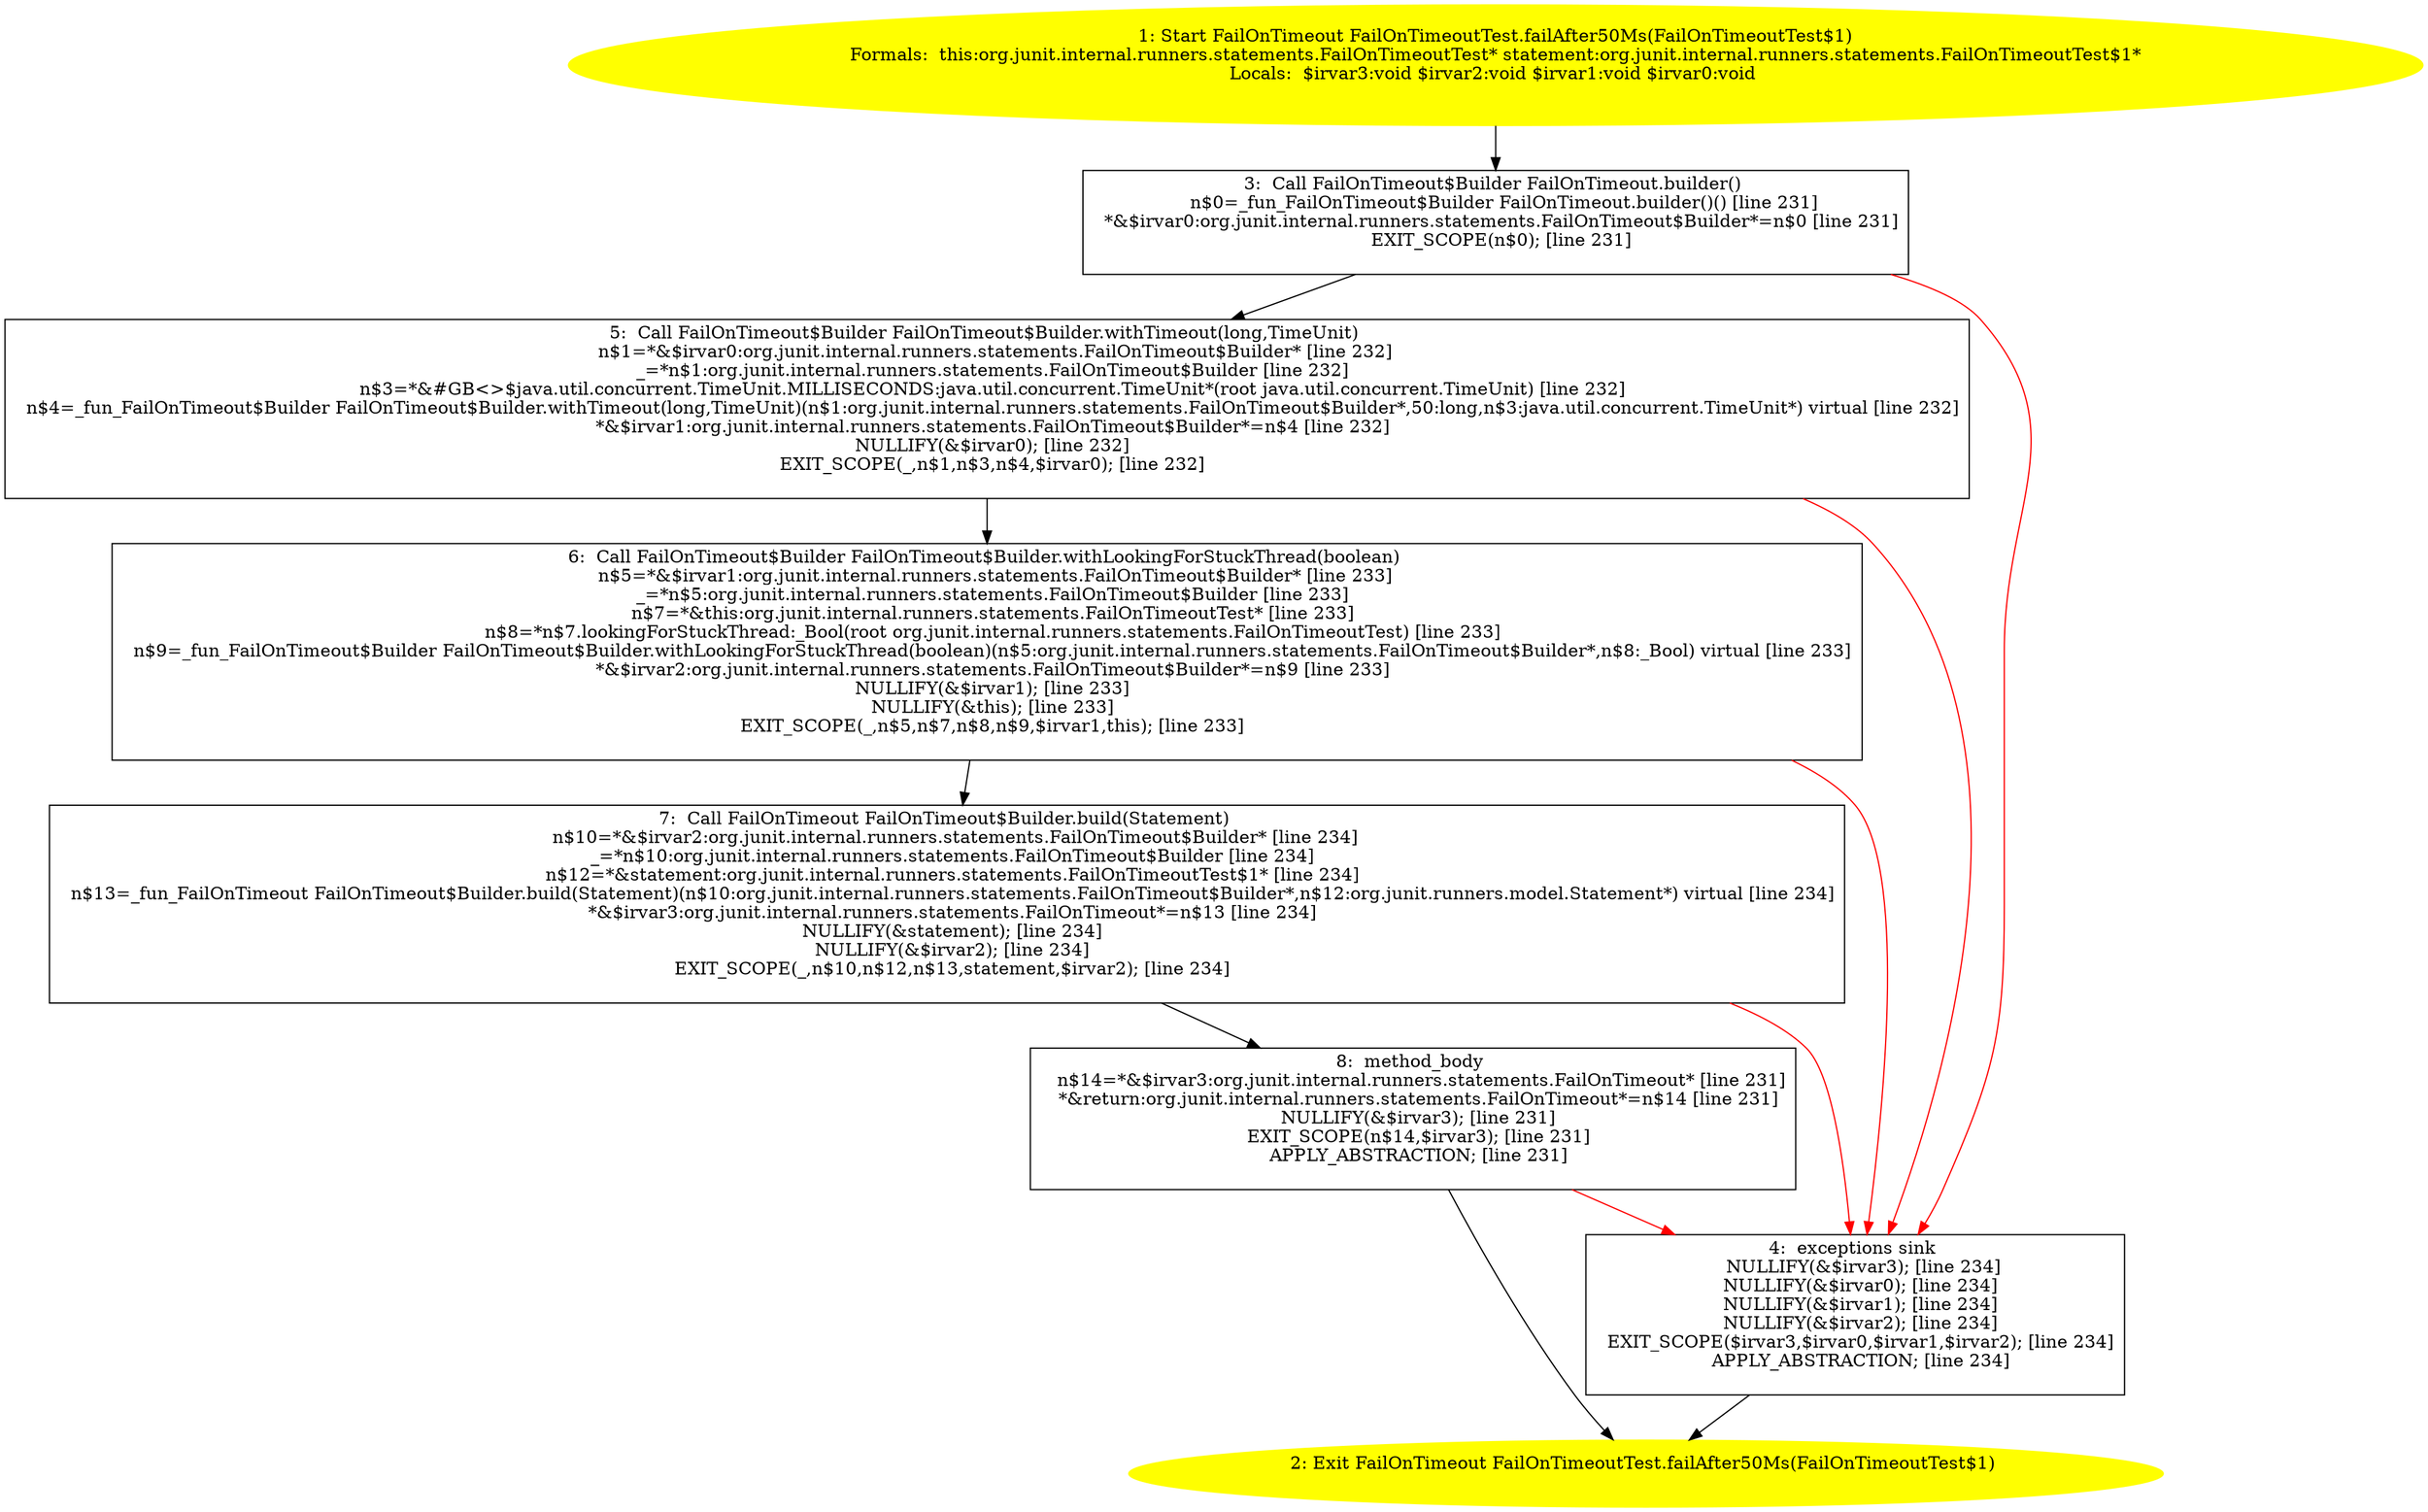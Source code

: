 /* @generated */
digraph cfg {
"org.junit.internal.runners.statements.FailOnTimeoutTest.failAfter50Ms(org.junit.internal.runners.sta.07d05f6caf795518d02a01e880d6f862_1" [label="1: Start FailOnTimeout FailOnTimeoutTest.failAfter50Ms(FailOnTimeoutTest$1)\nFormals:  this:org.junit.internal.runners.statements.FailOnTimeoutTest* statement:org.junit.internal.runners.statements.FailOnTimeoutTest$1*\nLocals:  $irvar3:void $irvar2:void $irvar1:void $irvar0:void \n  " color=yellow style=filled]
	

	 "org.junit.internal.runners.statements.FailOnTimeoutTest.failAfter50Ms(org.junit.internal.runners.sta.07d05f6caf795518d02a01e880d6f862_1" -> "org.junit.internal.runners.statements.FailOnTimeoutTest.failAfter50Ms(org.junit.internal.runners.sta.07d05f6caf795518d02a01e880d6f862_3" ;
"org.junit.internal.runners.statements.FailOnTimeoutTest.failAfter50Ms(org.junit.internal.runners.sta.07d05f6caf795518d02a01e880d6f862_2" [label="2: Exit FailOnTimeout FailOnTimeoutTest.failAfter50Ms(FailOnTimeoutTest$1) \n  " color=yellow style=filled]
	

"org.junit.internal.runners.statements.FailOnTimeoutTest.failAfter50Ms(org.junit.internal.runners.sta.07d05f6caf795518d02a01e880d6f862_3" [label="3:  Call FailOnTimeout$Builder FailOnTimeout.builder() \n   n$0=_fun_FailOnTimeout$Builder FailOnTimeout.builder()() [line 231]\n  *&$irvar0:org.junit.internal.runners.statements.FailOnTimeout$Builder*=n$0 [line 231]\n  EXIT_SCOPE(n$0); [line 231]\n " shape="box"]
	

	 "org.junit.internal.runners.statements.FailOnTimeoutTest.failAfter50Ms(org.junit.internal.runners.sta.07d05f6caf795518d02a01e880d6f862_3" -> "org.junit.internal.runners.statements.FailOnTimeoutTest.failAfter50Ms(org.junit.internal.runners.sta.07d05f6caf795518d02a01e880d6f862_5" ;
	 "org.junit.internal.runners.statements.FailOnTimeoutTest.failAfter50Ms(org.junit.internal.runners.sta.07d05f6caf795518d02a01e880d6f862_3" -> "org.junit.internal.runners.statements.FailOnTimeoutTest.failAfter50Ms(org.junit.internal.runners.sta.07d05f6caf795518d02a01e880d6f862_4" [color="red" ];
"org.junit.internal.runners.statements.FailOnTimeoutTest.failAfter50Ms(org.junit.internal.runners.sta.07d05f6caf795518d02a01e880d6f862_4" [label="4:  exceptions sink \n   NULLIFY(&$irvar3); [line 234]\n  NULLIFY(&$irvar0); [line 234]\n  NULLIFY(&$irvar1); [line 234]\n  NULLIFY(&$irvar2); [line 234]\n  EXIT_SCOPE($irvar3,$irvar0,$irvar1,$irvar2); [line 234]\n  APPLY_ABSTRACTION; [line 234]\n " shape="box"]
	

	 "org.junit.internal.runners.statements.FailOnTimeoutTest.failAfter50Ms(org.junit.internal.runners.sta.07d05f6caf795518d02a01e880d6f862_4" -> "org.junit.internal.runners.statements.FailOnTimeoutTest.failAfter50Ms(org.junit.internal.runners.sta.07d05f6caf795518d02a01e880d6f862_2" ;
"org.junit.internal.runners.statements.FailOnTimeoutTest.failAfter50Ms(org.junit.internal.runners.sta.07d05f6caf795518d02a01e880d6f862_5" [label="5:  Call FailOnTimeout$Builder FailOnTimeout$Builder.withTimeout(long,TimeUnit) \n   n$1=*&$irvar0:org.junit.internal.runners.statements.FailOnTimeout$Builder* [line 232]\n  _=*n$1:org.junit.internal.runners.statements.FailOnTimeout$Builder [line 232]\n  n$3=*&#GB<>$java.util.concurrent.TimeUnit.MILLISECONDS:java.util.concurrent.TimeUnit*(root java.util.concurrent.TimeUnit) [line 232]\n  n$4=_fun_FailOnTimeout$Builder FailOnTimeout$Builder.withTimeout(long,TimeUnit)(n$1:org.junit.internal.runners.statements.FailOnTimeout$Builder*,50:long,n$3:java.util.concurrent.TimeUnit*) virtual [line 232]\n  *&$irvar1:org.junit.internal.runners.statements.FailOnTimeout$Builder*=n$4 [line 232]\n  NULLIFY(&$irvar0); [line 232]\n  EXIT_SCOPE(_,n$1,n$3,n$4,$irvar0); [line 232]\n " shape="box"]
	

	 "org.junit.internal.runners.statements.FailOnTimeoutTest.failAfter50Ms(org.junit.internal.runners.sta.07d05f6caf795518d02a01e880d6f862_5" -> "org.junit.internal.runners.statements.FailOnTimeoutTest.failAfter50Ms(org.junit.internal.runners.sta.07d05f6caf795518d02a01e880d6f862_6" ;
	 "org.junit.internal.runners.statements.FailOnTimeoutTest.failAfter50Ms(org.junit.internal.runners.sta.07d05f6caf795518d02a01e880d6f862_5" -> "org.junit.internal.runners.statements.FailOnTimeoutTest.failAfter50Ms(org.junit.internal.runners.sta.07d05f6caf795518d02a01e880d6f862_4" [color="red" ];
"org.junit.internal.runners.statements.FailOnTimeoutTest.failAfter50Ms(org.junit.internal.runners.sta.07d05f6caf795518d02a01e880d6f862_6" [label="6:  Call FailOnTimeout$Builder FailOnTimeout$Builder.withLookingForStuckThread(boolean) \n   n$5=*&$irvar1:org.junit.internal.runners.statements.FailOnTimeout$Builder* [line 233]\n  _=*n$5:org.junit.internal.runners.statements.FailOnTimeout$Builder [line 233]\n  n$7=*&this:org.junit.internal.runners.statements.FailOnTimeoutTest* [line 233]\n  n$8=*n$7.lookingForStuckThread:_Bool(root org.junit.internal.runners.statements.FailOnTimeoutTest) [line 233]\n  n$9=_fun_FailOnTimeout$Builder FailOnTimeout$Builder.withLookingForStuckThread(boolean)(n$5:org.junit.internal.runners.statements.FailOnTimeout$Builder*,n$8:_Bool) virtual [line 233]\n  *&$irvar2:org.junit.internal.runners.statements.FailOnTimeout$Builder*=n$9 [line 233]\n  NULLIFY(&$irvar1); [line 233]\n  NULLIFY(&this); [line 233]\n  EXIT_SCOPE(_,n$5,n$7,n$8,n$9,$irvar1,this); [line 233]\n " shape="box"]
	

	 "org.junit.internal.runners.statements.FailOnTimeoutTest.failAfter50Ms(org.junit.internal.runners.sta.07d05f6caf795518d02a01e880d6f862_6" -> "org.junit.internal.runners.statements.FailOnTimeoutTest.failAfter50Ms(org.junit.internal.runners.sta.07d05f6caf795518d02a01e880d6f862_7" ;
	 "org.junit.internal.runners.statements.FailOnTimeoutTest.failAfter50Ms(org.junit.internal.runners.sta.07d05f6caf795518d02a01e880d6f862_6" -> "org.junit.internal.runners.statements.FailOnTimeoutTest.failAfter50Ms(org.junit.internal.runners.sta.07d05f6caf795518d02a01e880d6f862_4" [color="red" ];
"org.junit.internal.runners.statements.FailOnTimeoutTest.failAfter50Ms(org.junit.internal.runners.sta.07d05f6caf795518d02a01e880d6f862_7" [label="7:  Call FailOnTimeout FailOnTimeout$Builder.build(Statement) \n   n$10=*&$irvar2:org.junit.internal.runners.statements.FailOnTimeout$Builder* [line 234]\n  _=*n$10:org.junit.internal.runners.statements.FailOnTimeout$Builder [line 234]\n  n$12=*&statement:org.junit.internal.runners.statements.FailOnTimeoutTest$1* [line 234]\n  n$13=_fun_FailOnTimeout FailOnTimeout$Builder.build(Statement)(n$10:org.junit.internal.runners.statements.FailOnTimeout$Builder*,n$12:org.junit.runners.model.Statement*) virtual [line 234]\n  *&$irvar3:org.junit.internal.runners.statements.FailOnTimeout*=n$13 [line 234]\n  NULLIFY(&statement); [line 234]\n  NULLIFY(&$irvar2); [line 234]\n  EXIT_SCOPE(_,n$10,n$12,n$13,statement,$irvar2); [line 234]\n " shape="box"]
	

	 "org.junit.internal.runners.statements.FailOnTimeoutTest.failAfter50Ms(org.junit.internal.runners.sta.07d05f6caf795518d02a01e880d6f862_7" -> "org.junit.internal.runners.statements.FailOnTimeoutTest.failAfter50Ms(org.junit.internal.runners.sta.07d05f6caf795518d02a01e880d6f862_8" ;
	 "org.junit.internal.runners.statements.FailOnTimeoutTest.failAfter50Ms(org.junit.internal.runners.sta.07d05f6caf795518d02a01e880d6f862_7" -> "org.junit.internal.runners.statements.FailOnTimeoutTest.failAfter50Ms(org.junit.internal.runners.sta.07d05f6caf795518d02a01e880d6f862_4" [color="red" ];
"org.junit.internal.runners.statements.FailOnTimeoutTest.failAfter50Ms(org.junit.internal.runners.sta.07d05f6caf795518d02a01e880d6f862_8" [label="8:  method_body \n   n$14=*&$irvar3:org.junit.internal.runners.statements.FailOnTimeout* [line 231]\n  *&return:org.junit.internal.runners.statements.FailOnTimeout*=n$14 [line 231]\n  NULLIFY(&$irvar3); [line 231]\n  EXIT_SCOPE(n$14,$irvar3); [line 231]\n  APPLY_ABSTRACTION; [line 231]\n " shape="box"]
	

	 "org.junit.internal.runners.statements.FailOnTimeoutTest.failAfter50Ms(org.junit.internal.runners.sta.07d05f6caf795518d02a01e880d6f862_8" -> "org.junit.internal.runners.statements.FailOnTimeoutTest.failAfter50Ms(org.junit.internal.runners.sta.07d05f6caf795518d02a01e880d6f862_2" ;
	 "org.junit.internal.runners.statements.FailOnTimeoutTest.failAfter50Ms(org.junit.internal.runners.sta.07d05f6caf795518d02a01e880d6f862_8" -> "org.junit.internal.runners.statements.FailOnTimeoutTest.failAfter50Ms(org.junit.internal.runners.sta.07d05f6caf795518d02a01e880d6f862_4" [color="red" ];
}
